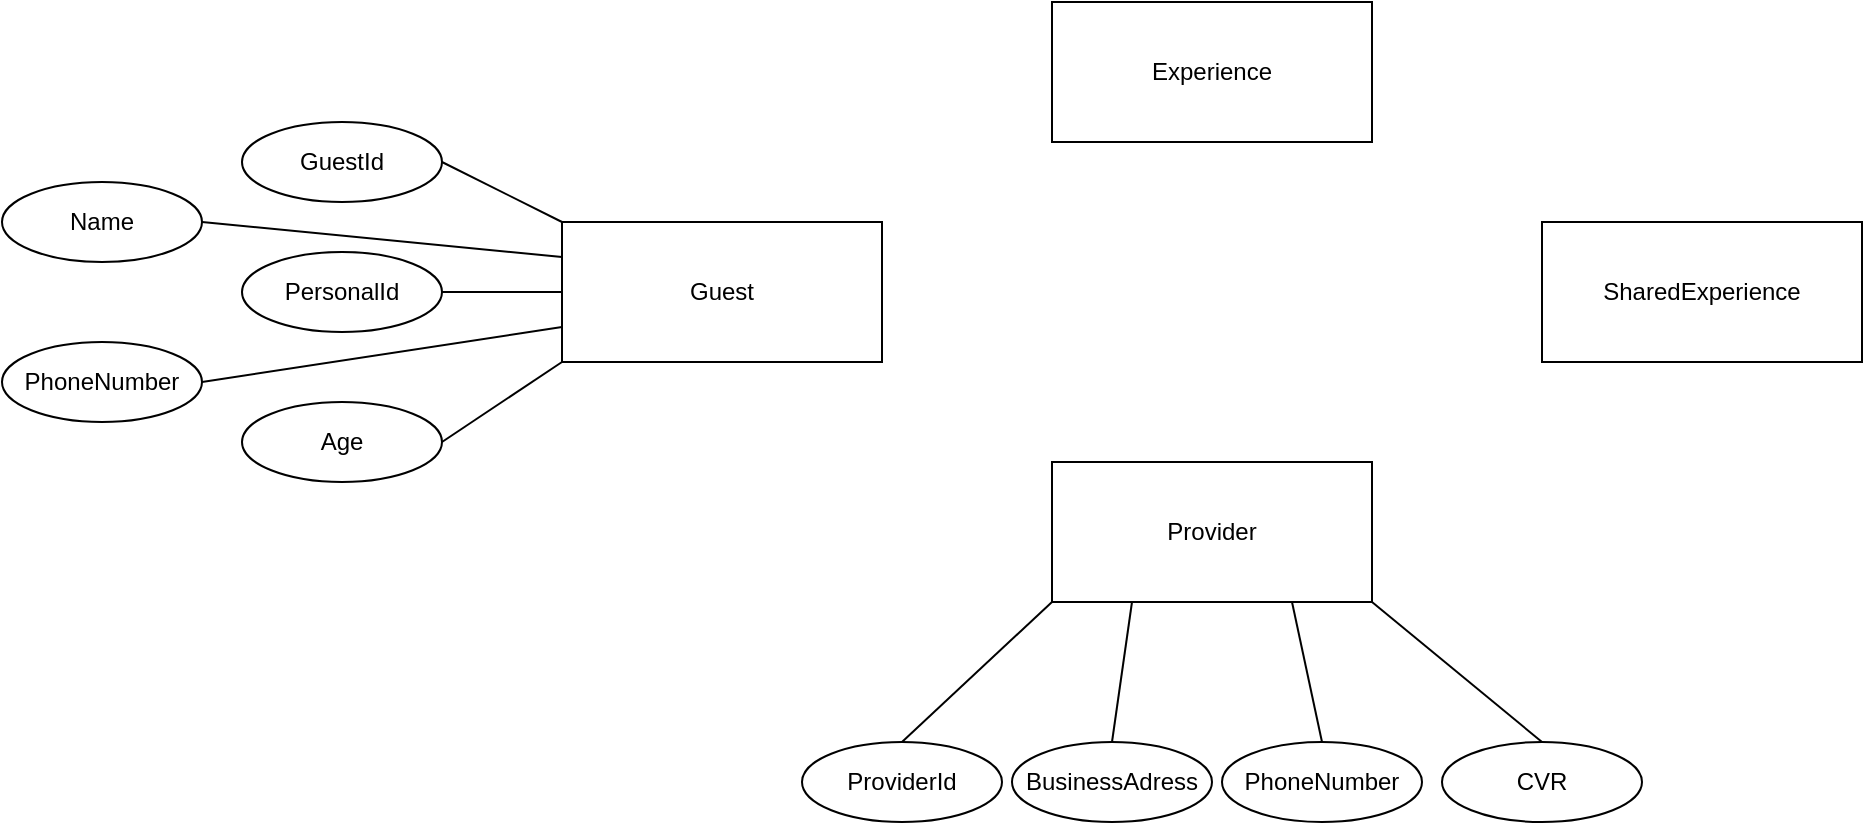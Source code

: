 <mxfile>
    <diagram id="INBNy5odXBojw5UaI_DO" name="Page-1">
        <mxGraphModel dx="1552" dy="838" grid="1" gridSize="10" guides="1" tooltips="1" connect="1" arrows="1" fold="1" page="0" pageScale="1" pageWidth="850" pageHeight="1100" math="0" shadow="0">
            <root>
                <mxCell id="0"/>
                <mxCell id="1" parent="0"/>
                <mxCell id="2" value="Guest" style="whiteSpace=wrap;html=1;align=center;" vertex="1" parent="1">
                    <mxGeometry x="100" y="270" width="160" height="70" as="geometry"/>
                </mxCell>
                <mxCell id="3" value="Provider" style="whiteSpace=wrap;html=1;align=center;" vertex="1" parent="1">
                    <mxGeometry x="345" y="390" width="160" height="70" as="geometry"/>
                </mxCell>
                <mxCell id="4" value="SharedExperience" style="whiteSpace=wrap;html=1;align=center;" vertex="1" parent="1">
                    <mxGeometry x="590" y="270" width="160" height="70" as="geometry"/>
                </mxCell>
                <mxCell id="5" value="Experience" style="whiteSpace=wrap;html=1;align=center;" vertex="1" parent="1">
                    <mxGeometry x="345" y="160" width="160" height="70" as="geometry"/>
                </mxCell>
                <mxCell id="6" value="ProviderId" style="ellipse;whiteSpace=wrap;html=1;align=center;fontStyle=0;" vertex="1" parent="1">
                    <mxGeometry x="220" y="530" width="100" height="40" as="geometry"/>
                </mxCell>
                <mxCell id="8" value="BusinessAdress" style="ellipse;whiteSpace=wrap;html=1;align=center;fontStyle=0;" vertex="1" parent="1">
                    <mxGeometry x="325" y="530" width="100" height="40" as="geometry"/>
                </mxCell>
                <mxCell id="9" value="PhoneNumber" style="ellipse;whiteSpace=wrap;html=1;align=center;fontStyle=0;" vertex="1" parent="1">
                    <mxGeometry x="430" y="530" width="100" height="40" as="geometry"/>
                </mxCell>
                <mxCell id="10" value="CVR" style="ellipse;whiteSpace=wrap;html=1;align=center;fontStyle=0;" vertex="1" parent="1">
                    <mxGeometry x="540" y="530" width="100" height="40" as="geometry"/>
                </mxCell>
                <mxCell id="11" value="" style="endArrow=none;html=1;rounded=0;entryX=0;entryY=1;entryDx=0;entryDy=0;exitX=0.5;exitY=0;exitDx=0;exitDy=0;" edge="1" parent="1" source="6" target="3">
                    <mxGeometry relative="1" as="geometry">
                        <mxPoint x="150" y="460" as="sourcePoint"/>
                        <mxPoint x="310" y="460" as="targetPoint"/>
                    </mxGeometry>
                </mxCell>
                <mxCell id="12" value="" style="endArrow=none;html=1;rounded=0;entryX=0.25;entryY=1;entryDx=0;entryDy=0;exitX=0.5;exitY=0;exitDx=0;exitDy=0;" edge="1" parent="1" source="8" target="3">
                    <mxGeometry relative="1" as="geometry">
                        <mxPoint x="300" y="600" as="sourcePoint"/>
                        <mxPoint x="460" y="600" as="targetPoint"/>
                    </mxGeometry>
                </mxCell>
                <mxCell id="13" value="" style="endArrow=none;html=1;rounded=0;entryX=0.75;entryY=1;entryDx=0;entryDy=0;exitX=0.5;exitY=0;exitDx=0;exitDy=0;" edge="1" parent="1" source="9" target="3">
                    <mxGeometry relative="1" as="geometry">
                        <mxPoint x="290" y="640" as="sourcePoint"/>
                        <mxPoint x="450" y="640" as="targetPoint"/>
                    </mxGeometry>
                </mxCell>
                <mxCell id="14" value="" style="endArrow=none;html=1;rounded=0;exitX=1;exitY=1;exitDx=0;exitDy=0;entryX=0.5;entryY=0;entryDx=0;entryDy=0;" edge="1" parent="1" source="3" target="10">
                    <mxGeometry relative="1" as="geometry">
                        <mxPoint x="580" y="630" as="sourcePoint"/>
                        <mxPoint x="740" y="630" as="targetPoint"/>
                    </mxGeometry>
                </mxCell>
                <mxCell id="15" value="GuestId" style="ellipse;whiteSpace=wrap;html=1;align=center;fontStyle=0;" vertex="1" parent="1">
                    <mxGeometry x="-60" y="220" width="100" height="40" as="geometry"/>
                </mxCell>
                <mxCell id="16" value="Name" style="ellipse;whiteSpace=wrap;html=1;align=center;fontStyle=0;" vertex="1" parent="1">
                    <mxGeometry x="-180" y="250" width="100" height="40" as="geometry"/>
                </mxCell>
                <mxCell id="17" value="PhoneNumber" style="ellipse;whiteSpace=wrap;html=1;align=center;fontStyle=0;" vertex="1" parent="1">
                    <mxGeometry x="-180" y="330" width="100" height="40" as="geometry"/>
                </mxCell>
                <mxCell id="18" value="Age" style="ellipse;whiteSpace=wrap;html=1;align=center;fontStyle=0;" vertex="1" parent="1">
                    <mxGeometry x="-60" y="360" width="100" height="40" as="geometry"/>
                </mxCell>
                <mxCell id="19" value="PersonalId" style="ellipse;whiteSpace=wrap;html=1;align=center;fontStyle=0;" vertex="1" parent="1">
                    <mxGeometry x="-60" y="285" width="100" height="40" as="geometry"/>
                </mxCell>
                <mxCell id="20" value="" style="endArrow=none;html=1;rounded=0;exitX=1;exitY=0.5;exitDx=0;exitDy=0;entryX=0;entryY=0.25;entryDx=0;entryDy=0;" edge="1" parent="1" source="16" target="2">
                    <mxGeometry relative="1" as="geometry">
                        <mxPoint x="130" y="430" as="sourcePoint"/>
                        <mxPoint x="290" y="430" as="targetPoint"/>
                    </mxGeometry>
                </mxCell>
                <mxCell id="21" value="" style="endArrow=none;html=1;rounded=0;exitX=1;exitY=0.5;exitDx=0;exitDy=0;entryX=0;entryY=0;entryDx=0;entryDy=0;" edge="1" parent="1" source="15" target="2">
                    <mxGeometry relative="1" as="geometry">
                        <mxPoint x="170" y="420" as="sourcePoint"/>
                        <mxPoint x="330" y="420" as="targetPoint"/>
                    </mxGeometry>
                </mxCell>
                <mxCell id="22" value="" style="endArrow=none;html=1;rounded=0;exitX=1;exitY=0.5;exitDx=0;exitDy=0;entryX=0;entryY=0.5;entryDx=0;entryDy=0;" edge="1" parent="1" source="19" target="2">
                    <mxGeometry relative="1" as="geometry">
                        <mxPoint x="120" y="480" as="sourcePoint"/>
                        <mxPoint x="280" y="480" as="targetPoint"/>
                    </mxGeometry>
                </mxCell>
                <mxCell id="23" value="" style="endArrow=none;html=1;rounded=0;exitX=1;exitY=0.5;exitDx=0;exitDy=0;entryX=0;entryY=0.75;entryDx=0;entryDy=0;" edge="1" parent="1" source="17" target="2">
                    <mxGeometry relative="1" as="geometry">
                        <mxPoint x="110" y="400" as="sourcePoint"/>
                        <mxPoint x="270" y="400" as="targetPoint"/>
                    </mxGeometry>
                </mxCell>
                <mxCell id="24" value="" style="endArrow=none;html=1;rounded=0;exitX=1;exitY=0.5;exitDx=0;exitDy=0;entryX=0;entryY=1;entryDx=0;entryDy=0;" edge="1" parent="1" source="18" target="2">
                    <mxGeometry relative="1" as="geometry">
                        <mxPoint x="170" y="450" as="sourcePoint"/>
                        <mxPoint x="330" y="450" as="targetPoint"/>
                    </mxGeometry>
                </mxCell>
            </root>
        </mxGraphModel>
    </diagram>
</mxfile>